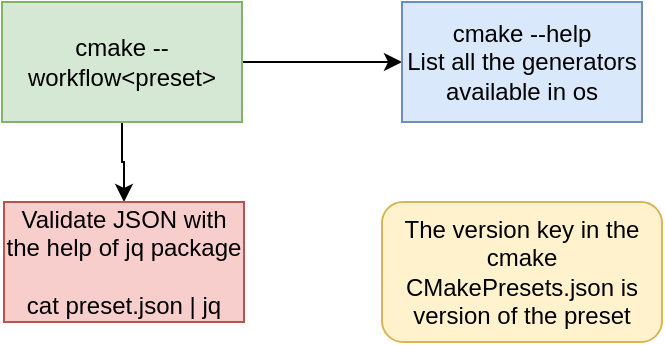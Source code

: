 <mxfile version="28.0.7">
  <diagram name="Page-1" id="aInVrUp1MnNMGaIALHQe">
    <mxGraphModel dx="786" dy="531" grid="1" gridSize="10" guides="1" tooltips="1" connect="1" arrows="1" fold="1" page="1" pageScale="1" pageWidth="827" pageHeight="1169" math="0" shadow="0">
      <root>
        <mxCell id="0" />
        <mxCell id="1" parent="0" />
        <mxCell id="-jH9cvor_tWSEYjWnEKw-4" value="" style="edgeStyle=orthogonalEdgeStyle;rounded=0;orthogonalLoop=1;jettySize=auto;html=1;" edge="1" parent="1" source="-jH9cvor_tWSEYjWnEKw-2" target="-jH9cvor_tWSEYjWnEKw-3">
          <mxGeometry relative="1" as="geometry" />
        </mxCell>
        <mxCell id="-jH9cvor_tWSEYjWnEKw-6" value="" style="edgeStyle=orthogonalEdgeStyle;rounded=0;orthogonalLoop=1;jettySize=auto;html=1;" edge="1" parent="1" source="-jH9cvor_tWSEYjWnEKw-2" target="-jH9cvor_tWSEYjWnEKw-5">
          <mxGeometry relative="1" as="geometry" />
        </mxCell>
        <mxCell id="-jH9cvor_tWSEYjWnEKw-2" value="cmake --workflow&amp;lt;preset&amp;gt;" style="rounded=0;whiteSpace=wrap;html=1;fillColor=#d5e8d4;strokeColor=#82b366;" vertex="1" parent="1">
          <mxGeometry x="150" y="90" width="120" height="60" as="geometry" />
        </mxCell>
        <mxCell id="-jH9cvor_tWSEYjWnEKw-3" value="Validate JSON with the help of jq package&lt;div&gt;&lt;br&gt;&lt;/div&gt;&lt;div&gt;cat preset.json | jq&lt;/div&gt;" style="whiteSpace=wrap;html=1;fillColor=#f8cecc;strokeColor=#b85450;rounded=0;" vertex="1" parent="1">
          <mxGeometry x="151" y="190" width="120" height="60" as="geometry" />
        </mxCell>
        <mxCell id="-jH9cvor_tWSEYjWnEKw-5" value="cmake --help&lt;div&gt;List all the generators available in os&lt;/div&gt;" style="whiteSpace=wrap;html=1;fillColor=#dae8fc;strokeColor=#6c8ebf;rounded=0;" vertex="1" parent="1">
          <mxGeometry x="350" y="90" width="120" height="60" as="geometry" />
        </mxCell>
        <mxCell id="-jH9cvor_tWSEYjWnEKw-7" value="The version key in the cmake CMakePresets.json is version of the preset" style="rounded=1;whiteSpace=wrap;html=1;fillColor=#fff2cc;strokeColor=#d6b656;" vertex="1" parent="1">
          <mxGeometry x="340" y="190" width="140" height="70" as="geometry" />
        </mxCell>
      </root>
    </mxGraphModel>
  </diagram>
</mxfile>
